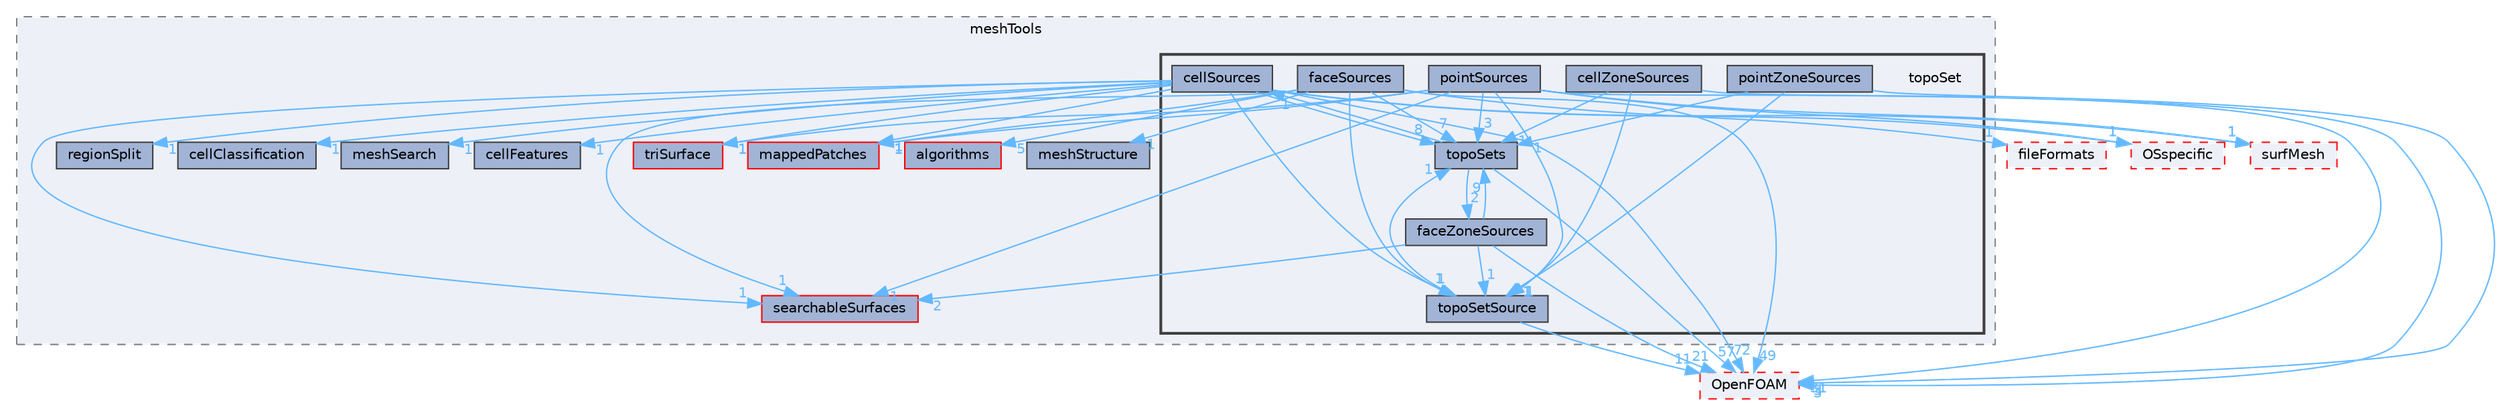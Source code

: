 digraph "src/meshTools/topoSet"
{
 // LATEX_PDF_SIZE
  bgcolor="transparent";
  edge [fontname=Helvetica,fontsize=10,labelfontname=Helvetica,labelfontsize=10];
  node [fontname=Helvetica,fontsize=10,shape=box,height=0.2,width=0.4];
  compound=true
  subgraph clusterdir_ae30ad0bef50cf391b24c614251bb9fd {
    graph [ bgcolor="#edf0f7", pencolor="grey50", label="meshTools", fontname=Helvetica,fontsize=10 style="filled,dashed", URL="dir_ae30ad0bef50cf391b24c614251bb9fd.html",tooltip=""]
  dir_2c4b96702ead4056d900947b6784ec65 [label="triSurface", fillcolor="#a2b4d6", color="red", style="filled", URL="dir_2c4b96702ead4056d900947b6784ec65.html",tooltip=""];
  dir_488f81ac1e9f391f7800e42bf7f5bacd [label="algorithms", fillcolor="#a2b4d6", color="red", style="filled", URL="dir_488f81ac1e9f391f7800e42bf7f5bacd.html",tooltip=""];
  dir_4bc05fb9b88a5582dccdfc3fdfdff5b9 [label="cellClassification", fillcolor="#a2b4d6", color="grey25", style="filled", URL="dir_4bc05fb9b88a5582dccdfc3fdfdff5b9.html",tooltip=""];
  dir_7314f67fd2a911ec2225fce1156c35c5 [label="meshSearch", fillcolor="#a2b4d6", color="grey25", style="filled", URL="dir_7314f67fd2a911ec2225fce1156c35c5.html",tooltip=""];
  dir_8e84b7a8ecd36470533812cac5903fcd [label="cellFeatures", fillcolor="#a2b4d6", color="grey25", style="filled", URL="dir_8e84b7a8ecd36470533812cac5903fcd.html",tooltip=""];
  dir_c77b33f4fcb6ece30dd2aa16d1bc605e [label="mappedPatches", fillcolor="#a2b4d6", color="red", style="filled", URL="dir_c77b33f4fcb6ece30dd2aa16d1bc605e.html",tooltip=""];
  dir_e6eb7eb4a0044a29d56f0d9aa7020713 [label="regionSplit", fillcolor="#a2b4d6", color="grey25", style="filled", URL="dir_e6eb7eb4a0044a29d56f0d9aa7020713.html",tooltip=""];
  dir_f7504254de9a2a0923beed9ed98c5858 [label="meshStructure", fillcolor="#a2b4d6", color="grey25", style="filled", URL="dir_f7504254de9a2a0923beed9ed98c5858.html",tooltip=""];
  dir_fdba7555f757b9c8126275cbaccc3a14 [label="searchableSurfaces", fillcolor="#a2b4d6", color="red", style="filled", URL="dir_fdba7555f757b9c8126275cbaccc3a14.html",tooltip=""];
  subgraph clusterdir_53c6f1430167a4cd316d5caa179db9dd {
    graph [ bgcolor="#edf0f7", pencolor="grey25", label="", fontname=Helvetica,fontsize=10 style="filled,bold", URL="dir_53c6f1430167a4cd316d5caa179db9dd.html",tooltip=""]
    dir_53c6f1430167a4cd316d5caa179db9dd [shape=plaintext, label="topoSet"];
  dir_7191e266c7adc3c79494645c7d896727 [label="cellSources", fillcolor="#a2b4d6", color="grey25", style="filled", URL="dir_7191e266c7adc3c79494645c7d896727.html",tooltip=""];
  dir_e1eb78ebd74390d043ad95ee3ce93947 [label="cellZoneSources", fillcolor="#a2b4d6", color="grey25", style="filled", URL="dir_e1eb78ebd74390d043ad95ee3ce93947.html",tooltip=""];
  dir_fc41a0af5f1500a9330b8319fbd67c99 [label="faceSources", fillcolor="#a2b4d6", color="grey25", style="filled", URL="dir_fc41a0af5f1500a9330b8319fbd67c99.html",tooltip=""];
  dir_8236830b69fc4f90aed9bd92c1772d77 [label="faceZoneSources", fillcolor="#a2b4d6", color="grey25", style="filled", URL="dir_8236830b69fc4f90aed9bd92c1772d77.html",tooltip=""];
  dir_7b029e4b8c89c29129b6f2b7bfac4a22 [label="pointSources", fillcolor="#a2b4d6", color="grey25", style="filled", URL="dir_7b029e4b8c89c29129b6f2b7bfac4a22.html",tooltip=""];
  dir_f1f83abe13a7fcbf6d870d7a2fa82cb6 [label="pointZoneSources", fillcolor="#a2b4d6", color="grey25", style="filled", URL="dir_f1f83abe13a7fcbf6d870d7a2fa82cb6.html",tooltip=""];
  dir_cf85cbbd7fd849cf972e2760b9b27a5d [label="topoSets", fillcolor="#a2b4d6", color="grey25", style="filled", URL="dir_cf85cbbd7fd849cf972e2760b9b27a5d.html",tooltip=""];
  dir_4b6fbbc959fea3024271902bf3ac20e3 [label="topoSetSource", fillcolor="#a2b4d6", color="grey25", style="filled", URL="dir_4b6fbbc959fea3024271902bf3ac20e3.html",tooltip=""];
  }
  }
  dir_0a88fe22feb23ce5f078a04a1df67721 [label="surfMesh", fillcolor="#edf0f7", color="red", style="filled,dashed", URL="dir_0a88fe22feb23ce5f078a04a1df67721.html",tooltip=""];
  dir_1e7df7a7407fc4618be5c18f76eb7b99 [label="OSspecific", fillcolor="#edf0f7", color="red", style="filled,dashed", URL="dir_1e7df7a7407fc4618be5c18f76eb7b99.html",tooltip=""];
  dir_b05602f37bb521a7142c0a3e200b5f35 [label="fileFormats", fillcolor="#edf0f7", color="red", style="filled,dashed", URL="dir_b05602f37bb521a7142c0a3e200b5f35.html",tooltip=""];
  dir_c5473ff19b20e6ec4dfe5c310b3778a8 [label="OpenFOAM", fillcolor="#edf0f7", color="red", style="filled,dashed", URL="dir_c5473ff19b20e6ec4dfe5c310b3778a8.html",tooltip=""];
  dir_7191e266c7adc3c79494645c7d896727->dir_c5473ff19b20e6ec4dfe5c310b3778a8 [headlabel="72", labeldistance=1.5 headhref="dir_000443_002695.html" href="dir_000443_002695.html" color="steelblue1" fontcolor="steelblue1"];
  dir_7191e266c7adc3c79494645c7d896727->dir_cf85cbbd7fd849cf972e2760b9b27a5d [headlabel="8", labeldistance=1.5 headhref="dir_000443_004081.html" href="dir_000443_004081.html" color="steelblue1" fontcolor="steelblue1"];
  dir_7191e266c7adc3c79494645c7d896727->dir_c77b33f4fcb6ece30dd2aa16d1bc605e [headlabel="1", labeldistance=1.5 headhref="dir_000443_002310.html" href="dir_000443_002310.html" color="steelblue1" fontcolor="steelblue1"];
  dir_7191e266c7adc3c79494645c7d896727->dir_e6eb7eb4a0044a29d56f0d9aa7020713 [headlabel="1", labeldistance=1.5 headhref="dir_000443_003298.html" href="dir_000443_003298.html" color="steelblue1" fontcolor="steelblue1"];
  dir_7191e266c7adc3c79494645c7d896727->dir_fdba7555f757b9c8126275cbaccc3a14 [headlabel="1", labeldistance=1.5 headhref="dir_000443_003461.html" href="dir_000443_003461.html" color="steelblue1" fontcolor="steelblue1"];
  dir_7191e266c7adc3c79494645c7d896727->dir_8e84b7a8ecd36470533812cac5903fcd [headlabel="1", labeldistance=1.5 headhref="dir_000443_000420.html" href="dir_000443_000420.html" color="steelblue1" fontcolor="steelblue1"];
  dir_7191e266c7adc3c79494645c7d896727->dir_7314f67fd2a911ec2225fce1156c35c5 [headlabel="1", labeldistance=1.5 headhref="dir_000443_002376.html" href="dir_000443_002376.html" color="steelblue1" fontcolor="steelblue1"];
  dir_7191e266c7adc3c79494645c7d896727->dir_0a88fe22feb23ce5f078a04a1df67721 [headlabel="1", labeldistance=1.5 headhref="dir_000443_003891.html" href="dir_000443_003891.html" color="steelblue1" fontcolor="steelblue1"];
  dir_7191e266c7adc3c79494645c7d896727->dir_2c4b96702ead4056d900947b6784ec65 [headlabel="1", labeldistance=1.5 headhref="dir_000443_004124.html" href="dir_000443_004124.html" color="steelblue1" fontcolor="steelblue1"];
  dir_7191e266c7adc3c79494645c7d896727->dir_4bc05fb9b88a5582dccdfc3fdfdff5b9 [headlabel="1", labeldistance=1.5 headhref="dir_000443_000415.html" href="dir_000443_000415.html" color="steelblue1" fontcolor="steelblue1"];
  dir_7191e266c7adc3c79494645c7d896727->dir_1e7df7a7407fc4618be5c18f76eb7b99 [headlabel="1", labeldistance=1.5 headhref="dir_000443_002727.html" href="dir_000443_002727.html" color="steelblue1" fontcolor="steelblue1"];
  dir_7191e266c7adc3c79494645c7d896727->dir_4b6fbbc959fea3024271902bf3ac20e3 [headlabel="1", labeldistance=1.5 headhref="dir_000443_004082.html" href="dir_000443_004082.html" color="steelblue1" fontcolor="steelblue1"];
  dir_e1eb78ebd74390d043ad95ee3ce93947->dir_c5473ff19b20e6ec4dfe5c310b3778a8 [headlabel="3", labeldistance=1.5 headhref="dir_000454_002695.html" href="dir_000454_002695.html" color="steelblue1" fontcolor="steelblue1"];
  dir_e1eb78ebd74390d043ad95ee3ce93947->dir_cf85cbbd7fd849cf972e2760b9b27a5d [headlabel="1", labeldistance=1.5 headhref="dir_000454_004081.html" href="dir_000454_004081.html" color="steelblue1" fontcolor="steelblue1"];
  dir_e1eb78ebd74390d043ad95ee3ce93947->dir_4b6fbbc959fea3024271902bf3ac20e3 [headlabel="1", labeldistance=1.5 headhref="dir_000454_004082.html" href="dir_000454_004082.html" color="steelblue1" fontcolor="steelblue1"];
  dir_fc41a0af5f1500a9330b8319fbd67c99->dir_c5473ff19b20e6ec4dfe5c310b3778a8 [headlabel="49", labeldistance=1.5 headhref="dir_001268_002695.html" href="dir_001268_002695.html" color="steelblue1" fontcolor="steelblue1"];
  dir_fc41a0af5f1500a9330b8319fbd67c99->dir_cf85cbbd7fd849cf972e2760b9b27a5d [headlabel="7", labeldistance=1.5 headhref="dir_001268_004081.html" href="dir_001268_004081.html" color="steelblue1" fontcolor="steelblue1"];
  dir_fc41a0af5f1500a9330b8319fbd67c99->dir_b05602f37bb521a7142c0a3e200b5f35 [headlabel="1", labeldistance=1.5 headhref="dir_001268_001353.html" href="dir_001268_001353.html" color="steelblue1" fontcolor="steelblue1"];
  dir_fc41a0af5f1500a9330b8319fbd67c99->dir_f7504254de9a2a0923beed9ed98c5858 [headlabel="1", labeldistance=1.5 headhref="dir_001268_002378.html" href="dir_001268_002378.html" color="steelblue1" fontcolor="steelblue1"];
  dir_fc41a0af5f1500a9330b8319fbd67c99->dir_488f81ac1e9f391f7800e42bf7f5bacd [headlabel="5", labeldistance=1.5 headhref="dir_001268_000081.html" href="dir_001268_000081.html" color="steelblue1" fontcolor="steelblue1"];
  dir_fc41a0af5f1500a9330b8319fbd67c99->dir_c77b33f4fcb6ece30dd2aa16d1bc605e [headlabel="1", labeldistance=1.5 headhref="dir_001268_002310.html" href="dir_001268_002310.html" color="steelblue1" fontcolor="steelblue1"];
  dir_fc41a0af5f1500a9330b8319fbd67c99->dir_fdba7555f757b9c8126275cbaccc3a14 [headlabel="1", labeldistance=1.5 headhref="dir_001268_003461.html" href="dir_001268_003461.html" color="steelblue1" fontcolor="steelblue1"];
  dir_fc41a0af5f1500a9330b8319fbd67c99->dir_4b6fbbc959fea3024271902bf3ac20e3 [headlabel="1", labeldistance=1.5 headhref="dir_001268_004082.html" href="dir_001268_004082.html" color="steelblue1" fontcolor="steelblue1"];
  dir_8236830b69fc4f90aed9bd92c1772d77->dir_c5473ff19b20e6ec4dfe5c310b3778a8 [headlabel="21", labeldistance=1.5 headhref="dir_001276_002695.html" href="dir_001276_002695.html" color="steelblue1" fontcolor="steelblue1"];
  dir_8236830b69fc4f90aed9bd92c1772d77->dir_cf85cbbd7fd849cf972e2760b9b27a5d [headlabel="9", labeldistance=1.5 headhref="dir_001276_004081.html" href="dir_001276_004081.html" color="steelblue1" fontcolor="steelblue1"];
  dir_8236830b69fc4f90aed9bd92c1772d77->dir_fdba7555f757b9c8126275cbaccc3a14 [headlabel="2", labeldistance=1.5 headhref="dir_001276_003461.html" href="dir_001276_003461.html" color="steelblue1" fontcolor="steelblue1"];
  dir_8236830b69fc4f90aed9bd92c1772d77->dir_4b6fbbc959fea3024271902bf3ac20e3 [headlabel="1", labeldistance=1.5 headhref="dir_001276_004082.html" href="dir_001276_004082.html" color="steelblue1" fontcolor="steelblue1"];
  dir_7b029e4b8c89c29129b6f2b7bfac4a22->dir_c5473ff19b20e6ec4dfe5c310b3778a8 [headlabel="31", labeldistance=1.5 headhref="dir_002963_002695.html" href="dir_002963_002695.html" color="steelblue1" fontcolor="steelblue1"];
  dir_7b029e4b8c89c29129b6f2b7bfac4a22->dir_c77b33f4fcb6ece30dd2aa16d1bc605e [headlabel="1", labeldistance=1.5 headhref="dir_002963_002310.html" href="dir_002963_002310.html" color="steelblue1" fontcolor="steelblue1"];
  dir_7b029e4b8c89c29129b6f2b7bfac4a22->dir_cf85cbbd7fd849cf972e2760b9b27a5d [headlabel="3", labeldistance=1.5 headhref="dir_002963_004081.html" href="dir_002963_004081.html" color="steelblue1" fontcolor="steelblue1"];
  dir_7b029e4b8c89c29129b6f2b7bfac4a22->dir_fdba7555f757b9c8126275cbaccc3a14 [headlabel="1", labeldistance=1.5 headhref="dir_002963_003461.html" href="dir_002963_003461.html" color="steelblue1" fontcolor="steelblue1"];
  dir_7b029e4b8c89c29129b6f2b7bfac4a22->dir_2c4b96702ead4056d900947b6784ec65 [headlabel="1", labeldistance=1.5 headhref="dir_002963_004124.html" href="dir_002963_004124.html" color="steelblue1" fontcolor="steelblue1"];
  dir_7b029e4b8c89c29129b6f2b7bfac4a22->dir_0a88fe22feb23ce5f078a04a1df67721 [headlabel="1", labeldistance=1.5 headhref="dir_002963_003891.html" href="dir_002963_003891.html" color="steelblue1" fontcolor="steelblue1"];
  dir_7b029e4b8c89c29129b6f2b7bfac4a22->dir_1e7df7a7407fc4618be5c18f76eb7b99 [headlabel="1", labeldistance=1.5 headhref="dir_002963_002727.html" href="dir_002963_002727.html" color="steelblue1" fontcolor="steelblue1"];
  dir_7b029e4b8c89c29129b6f2b7bfac4a22->dir_4b6fbbc959fea3024271902bf3ac20e3 [headlabel="1", labeldistance=1.5 headhref="dir_002963_004082.html" href="dir_002963_004082.html" color="steelblue1" fontcolor="steelblue1"];
  dir_f1f83abe13a7fcbf6d870d7a2fa82cb6->dir_c5473ff19b20e6ec4dfe5c310b3778a8 [headlabel="3", labeldistance=1.5 headhref="dir_002970_002695.html" href="dir_002970_002695.html" color="steelblue1" fontcolor="steelblue1"];
  dir_f1f83abe13a7fcbf6d870d7a2fa82cb6->dir_cf85cbbd7fd849cf972e2760b9b27a5d [headlabel="1", labeldistance=1.5 headhref="dir_002970_004081.html" href="dir_002970_004081.html" color="steelblue1" fontcolor="steelblue1"];
  dir_f1f83abe13a7fcbf6d870d7a2fa82cb6->dir_4b6fbbc959fea3024271902bf3ac20e3 [headlabel="1", labeldistance=1.5 headhref="dir_002970_004082.html" href="dir_002970_004082.html" color="steelblue1" fontcolor="steelblue1"];
  dir_cf85cbbd7fd849cf972e2760b9b27a5d->dir_7191e266c7adc3c79494645c7d896727 [headlabel="1", labeldistance=1.5 headhref="dir_004081_000443.html" href="dir_004081_000443.html" color="steelblue1" fontcolor="steelblue1"];
  dir_cf85cbbd7fd849cf972e2760b9b27a5d->dir_8236830b69fc4f90aed9bd92c1772d77 [headlabel="2", labeldistance=1.5 headhref="dir_004081_001276.html" href="dir_004081_001276.html" color="steelblue1" fontcolor="steelblue1"];
  dir_cf85cbbd7fd849cf972e2760b9b27a5d->dir_c5473ff19b20e6ec4dfe5c310b3778a8 [headlabel="57", labeldistance=1.5 headhref="dir_004081_002695.html" href="dir_004081_002695.html" color="steelblue1" fontcolor="steelblue1"];
  dir_4b6fbbc959fea3024271902bf3ac20e3->dir_c5473ff19b20e6ec4dfe5c310b3778a8 [headlabel="11", labeldistance=1.5 headhref="dir_004082_002695.html" href="dir_004082_002695.html" color="steelblue1" fontcolor="steelblue1"];
  dir_4b6fbbc959fea3024271902bf3ac20e3->dir_cf85cbbd7fd849cf972e2760b9b27a5d [headlabel="1", labeldistance=1.5 headhref="dir_004082_004081.html" href="dir_004082_004081.html" color="steelblue1" fontcolor="steelblue1"];
}
